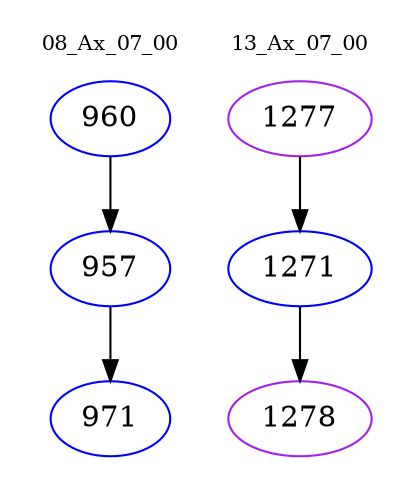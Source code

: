 digraph{
subgraph cluster_0 {
color = white
label = "08_Ax_07_00";
fontsize=10;
T0_960 [label="960", color="blue"]
T0_960 -> T0_957 [color="black"]
T0_957 [label="957", color="blue"]
T0_957 -> T0_971 [color="black"]
T0_971 [label="971", color="blue"]
}
subgraph cluster_1 {
color = white
label = "13_Ax_07_00";
fontsize=10;
T1_1277 [label="1277", color="purple"]
T1_1277 -> T1_1271 [color="black"]
T1_1271 [label="1271", color="blue"]
T1_1271 -> T1_1278 [color="black"]
T1_1278 [label="1278", color="purple"]
}
}
